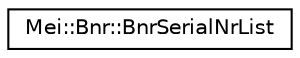 digraph "Graphical Class Hierarchy"
{
  edge [fontname="Helvetica",fontsize="10",labelfontname="Helvetica",labelfontsize="10"];
  node [fontname="Helvetica",fontsize="10",shape=record];
  rankdir="LR";
  Node1 [label="Mei::Bnr::BnrSerialNrList",height=0.2,width=0.4,color="black", fillcolor="white", style="filled",URL="$a00020.html",tooltip="BnrSerialNrList Class "];
}
